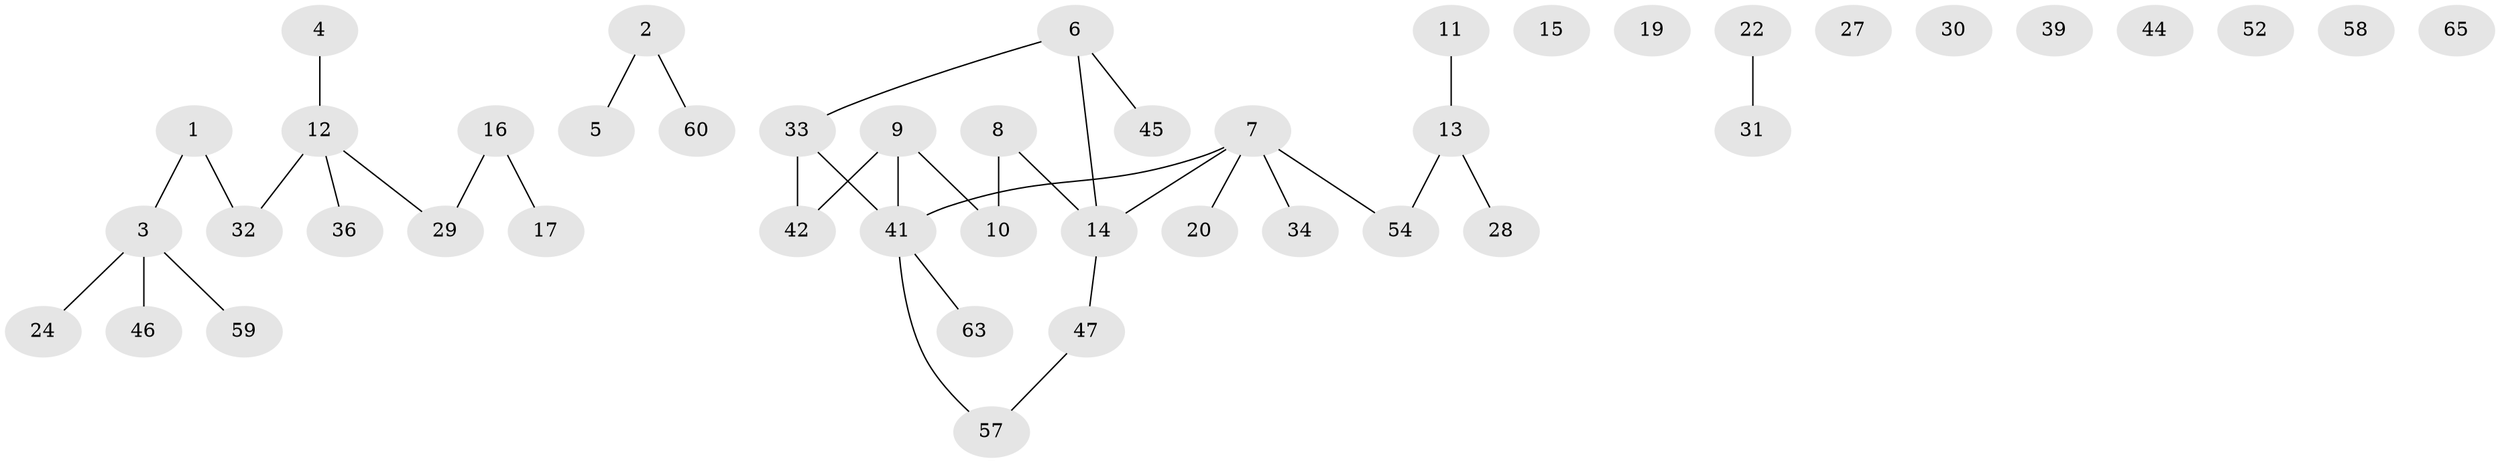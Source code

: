 // original degree distribution, {2: 0.3230769230769231, 1: 0.35384615384615387, 4: 0.1076923076923077, 3: 0.1076923076923077, 0: 0.1076923076923077}
// Generated by graph-tools (version 1.1) at 2025/41/03/06/25 10:41:23]
// undirected, 45 vertices, 36 edges
graph export_dot {
graph [start="1"]
  node [color=gray90,style=filled];
  1;
  2 [super="+51"];
  3 [super="+53"];
  4 [super="+38"];
  5;
  6 [super="+21"];
  7 [super="+50"];
  8 [super="+25"];
  9 [super="+18"];
  10 [super="+40"];
  11;
  12 [super="+43"];
  13 [super="+56"];
  14 [super="+48"];
  15;
  16;
  17 [super="+26"];
  19 [super="+23"];
  20;
  22 [super="+55"];
  24;
  27;
  28;
  29 [super="+35"];
  30;
  31;
  32 [super="+61"];
  33 [super="+64"];
  34;
  36 [super="+37"];
  39 [super="+49"];
  41 [super="+62"];
  42;
  44;
  45;
  46;
  47;
  52;
  54;
  57;
  58;
  59;
  60;
  63;
  65;
  1 -- 3;
  1 -- 32;
  2 -- 5;
  2 -- 60;
  3 -- 59;
  3 -- 24;
  3 -- 46;
  4 -- 12;
  6 -- 33;
  6 -- 45;
  6 -- 14;
  7 -- 20;
  7 -- 41;
  7 -- 54;
  7 -- 34;
  7 -- 14;
  8 -- 10;
  8 -- 14;
  9 -- 42;
  9 -- 10;
  9 -- 41;
  11 -- 13;
  12 -- 32 [weight=2];
  12 -- 36;
  12 -- 29;
  13 -- 28;
  13 -- 54;
  14 -- 47;
  16 -- 29;
  16 -- 17;
  22 -- 31;
  33 -- 41;
  33 -- 42;
  41 -- 57;
  41 -- 63;
  47 -- 57;
}
